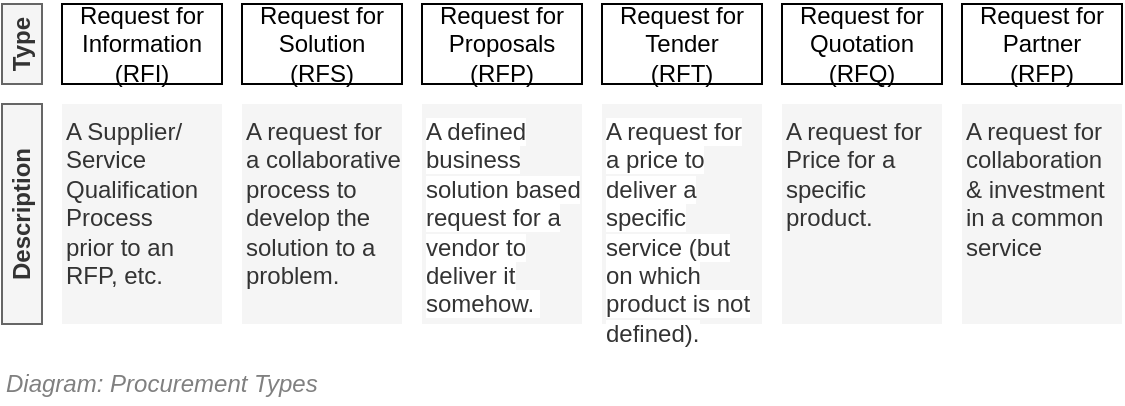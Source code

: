 <mxfile compressed="false" version="17.5.0" type="google">
  <diagram id="9AJ8zdHQoICtBZa5yvDD" name="Procurement Types">
    <mxGraphModel grid="1" page="1" gridSize="10" guides="1" tooltips="1" connect="1" arrows="1" fold="1" pageScale="1" pageWidth="827" pageHeight="1169" math="0" shadow="0">
      <root>
        <mxCell id="Akdn3M5tacZwbOQ_gnpA-0" />
        <mxCell id="Akdn3M5tacZwbOQ_gnpA-1" parent="Akdn3M5tacZwbOQ_gnpA-0" />
        <mxCell id="Akdn3M5tacZwbOQ_gnpA-2" value="Request for Information (RFI)" style="rounded=0;whiteSpace=wrap;html=1;" vertex="1" parent="Akdn3M5tacZwbOQ_gnpA-1">
          <mxGeometry x="150" y="200" width="80" height="40" as="geometry" />
        </mxCell>
        <mxCell id="Akdn3M5tacZwbOQ_gnpA-3" value="Request for Proposals (RFP)" style="rounded=0;whiteSpace=wrap;html=1;" vertex="1" parent="Akdn3M5tacZwbOQ_gnpA-1">
          <mxGeometry x="330" y="200" width="80" height="40" as="geometry" />
        </mxCell>
        <mxCell id="Akdn3M5tacZwbOQ_gnpA-4" value="Request for Tender &lt;br&gt;(RFT)" style="rounded=0;whiteSpace=wrap;html=1;" vertex="1" parent="Akdn3M5tacZwbOQ_gnpA-1">
          <mxGeometry x="420" y="200" width="80" height="40" as="geometry" />
        </mxCell>
        <mxCell id="Akdn3M5tacZwbOQ_gnpA-5" value="&lt;font style=&quot;font-size: 12px&quot;&gt;Diagram: Procurement Types&lt;/font&gt;" style="text;strokeColor=none;fillColor=none;html=1;fontSize=12;fontStyle=2;verticalAlign=middle;align=left;shadow=0;glass=0;comic=0;opacity=30;fontColor=#808080;" vertex="1" parent="Akdn3M5tacZwbOQ_gnpA-1">
          <mxGeometry x="120" y="380" width="560" height="20" as="geometry" />
        </mxCell>
        <mxCell id="Akdn3M5tacZwbOQ_gnpA-6" value="Request for Quotation&lt;br&gt;(RFQ)" style="rounded=0;whiteSpace=wrap;html=1;" vertex="1" parent="Akdn3M5tacZwbOQ_gnpA-1">
          <mxGeometry x="510" y="200" width="80" height="40" as="geometry" />
        </mxCell>
        <mxCell id="Akdn3M5tacZwbOQ_gnpA-7" value="A Supplier/ Service Qualification Process&lt;br&gt;prior to an RFP, etc." style="rounded=0;whiteSpace=wrap;html=1;fillColor=#f5f5f5;fontColor=#333333;strokeColor=none;align=left;verticalAlign=top;" vertex="1" parent="Akdn3M5tacZwbOQ_gnpA-1">
          <mxGeometry x="150" y="250" width="80" height="110" as="geometry" />
        </mxCell>
        <mxCell id="Akdn3M5tacZwbOQ_gnpA-8" value="A request for Price for a specific product." style="rounded=0;whiteSpace=wrap;html=1;fillColor=#f5f5f5;fontColor=#333333;strokeColor=none;align=left;verticalAlign=top;" vertex="1" parent="Akdn3M5tacZwbOQ_gnpA-1">
          <mxGeometry x="510" y="250" width="80" height="110" as="geometry" />
        </mxCell>
        <mxCell id="Akdn3M5tacZwbOQ_gnpA-9" value="&lt;div&gt;&lt;font color=&quot;#333333&quot;&gt;&lt;span style=&quot;background-color: rgb(255 , 255 , 255)&quot;&gt;A defined business solution based request for a vendor to deliver it somehow.&amp;nbsp;&lt;/span&gt;&lt;/font&gt;&lt;/div&gt;" style="rounded=0;whiteSpace=wrap;html=1;fillColor=#f5f5f5;fontColor=#333333;strokeColor=none;align=left;verticalAlign=top;" vertex="1" parent="Akdn3M5tacZwbOQ_gnpA-1">
          <mxGeometry x="330" y="250" width="80" height="110" as="geometry" />
        </mxCell>
        <mxCell id="Akdn3M5tacZwbOQ_gnpA-10" value="Request for Solution (RFS)" style="rounded=0;whiteSpace=wrap;html=1;" vertex="1" parent="Akdn3M5tacZwbOQ_gnpA-1">
          <mxGeometry x="240" y="200" width="80" height="40" as="geometry" />
        </mxCell>
        <mxCell id="Akdn3M5tacZwbOQ_gnpA-11" value="A request for a collaborative process to develop the solution to a problem.&amp;nbsp;" style="rounded=0;whiteSpace=wrap;html=1;fillColor=#f5f5f5;fontColor=#333333;strokeColor=none;align=left;verticalAlign=top;" vertex="1" parent="Akdn3M5tacZwbOQ_gnpA-1">
          <mxGeometry x="240" y="250" width="80" height="110" as="geometry" />
        </mxCell>
        <mxCell id="Akdn3M5tacZwbOQ_gnpA-12" value="Request for Partner&lt;br&gt;(RFP)" style="rounded=0;whiteSpace=wrap;html=1;" vertex="1" parent="Akdn3M5tacZwbOQ_gnpA-1">
          <mxGeometry x="600" y="200" width="80" height="40" as="geometry" />
        </mxCell>
        <mxCell id="Akdn3M5tacZwbOQ_gnpA-13" value="A request for collaboration &amp;amp; investment in a common service&amp;nbsp;" style="rounded=0;whiteSpace=wrap;html=1;fillColor=#f5f5f5;fontColor=#333333;strokeColor=none;align=left;verticalAlign=top;" vertex="1" parent="Akdn3M5tacZwbOQ_gnpA-1">
          <mxGeometry x="600" y="250" width="80" height="110" as="geometry" />
        </mxCell>
        <mxCell id="Akdn3M5tacZwbOQ_gnpA-14" value="&lt;div&gt;&lt;font color=&quot;#333333&quot;&gt;&lt;span style=&quot;background-color: rgb(255 , 255 , 255)&quot;&gt;A request for a price to deliver a specific service (but on which product is not defined).&lt;/span&gt;&lt;/font&gt;&lt;/div&gt;" style="rounded=0;whiteSpace=wrap;html=1;fillColor=#f5f5f5;fontColor=#333333;strokeColor=none;align=left;verticalAlign=top;" vertex="1" parent="Akdn3M5tacZwbOQ_gnpA-1">
          <mxGeometry x="420" y="250" width="80" height="110" as="geometry" />
        </mxCell>
        <mxCell id="Akdn3M5tacZwbOQ_gnpA-15" value="Description" style="rounded=0;whiteSpace=wrap;html=1;align=center;horizontal=0;fillColor=#f5f5f5;strokeColor=#666666;fontColor=#333333;fontStyle=1" vertex="1" parent="Akdn3M5tacZwbOQ_gnpA-1">
          <mxGeometry x="120" y="250" width="20" height="110" as="geometry" />
        </mxCell>
        <mxCell id="Akdn3M5tacZwbOQ_gnpA-16" value="Type" style="rounded=0;whiteSpace=wrap;html=1;align=center;horizontal=0;fillColor=#f5f5f5;strokeColor=#666666;fontColor=#333333;fontStyle=1" vertex="1" parent="Akdn3M5tacZwbOQ_gnpA-1">
          <mxGeometry x="120" y="200" width="20" height="40" as="geometry" />
        </mxCell>
      </root>
    </mxGraphModel>
  </diagram>
</mxfile>
